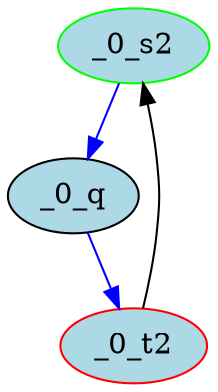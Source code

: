 digraph result_l2{
_0_s2 [initial=1,color=green][style=filled,fillcolor=lightblue];
_0_t2 [final=1,color=red][style=filled,fillcolor=lightblue];
_0_q [style=filled,fillcolor=lightblue];
_0_s2 -> _0_q [color=blue];
_0_t2 -> _0_s2 ;
_0_q -> _0_t2 [color=blue];
}
